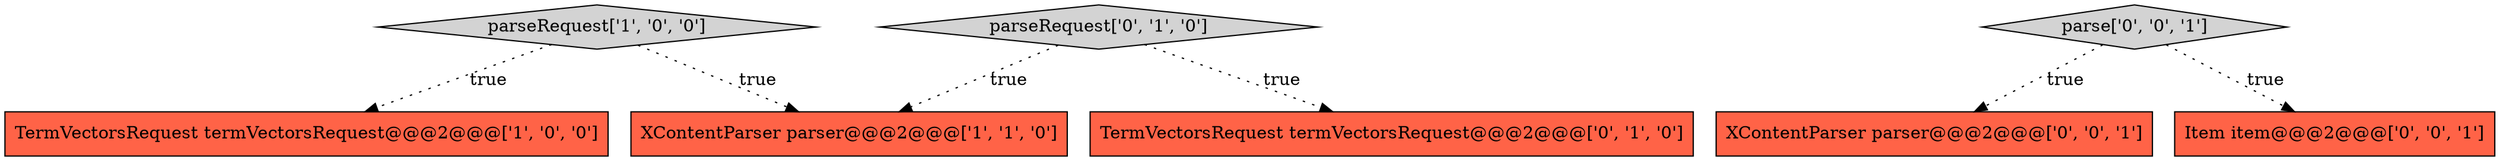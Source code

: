 digraph {
1 [style = filled, label = "XContentParser parser@@@2@@@['1', '1', '0']", fillcolor = tomato, shape = box image = "AAA0AAABBB1BBB"];
5 [style = filled, label = "parse['0', '0', '1']", fillcolor = lightgray, shape = diamond image = "AAA0AAABBB3BBB"];
7 [style = filled, label = "XContentParser parser@@@2@@@['0', '0', '1']", fillcolor = tomato, shape = box image = "AAA0AAABBB3BBB"];
4 [style = filled, label = "TermVectorsRequest termVectorsRequest@@@2@@@['0', '1', '0']", fillcolor = tomato, shape = box image = "AAA0AAABBB2BBB"];
2 [style = filled, label = "parseRequest['1', '0', '0']", fillcolor = lightgray, shape = diamond image = "AAA0AAABBB1BBB"];
0 [style = filled, label = "TermVectorsRequest termVectorsRequest@@@2@@@['1', '0', '0']", fillcolor = tomato, shape = box image = "AAA0AAABBB1BBB"];
6 [style = filled, label = "Item item@@@2@@@['0', '0', '1']", fillcolor = tomato, shape = box image = "AAA0AAABBB3BBB"];
3 [style = filled, label = "parseRequest['0', '1', '0']", fillcolor = lightgray, shape = diamond image = "AAA0AAABBB2BBB"];
2->1 [style = dotted, label="true"];
5->6 [style = dotted, label="true"];
2->0 [style = dotted, label="true"];
5->7 [style = dotted, label="true"];
3->4 [style = dotted, label="true"];
3->1 [style = dotted, label="true"];
}
